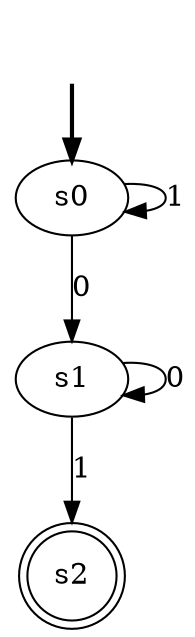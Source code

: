 digraph {
	fake [style=invisible]
	s2 [shape=doublecircle]
	s1
	s0 [root=true]
	fake -> s0 [style=bold]
	s1 -> s1 [label=0]
	s0 -> s1 [label=0]
	s0 -> s0 [label=1]
	s1 -> s2 [label=1]
}
